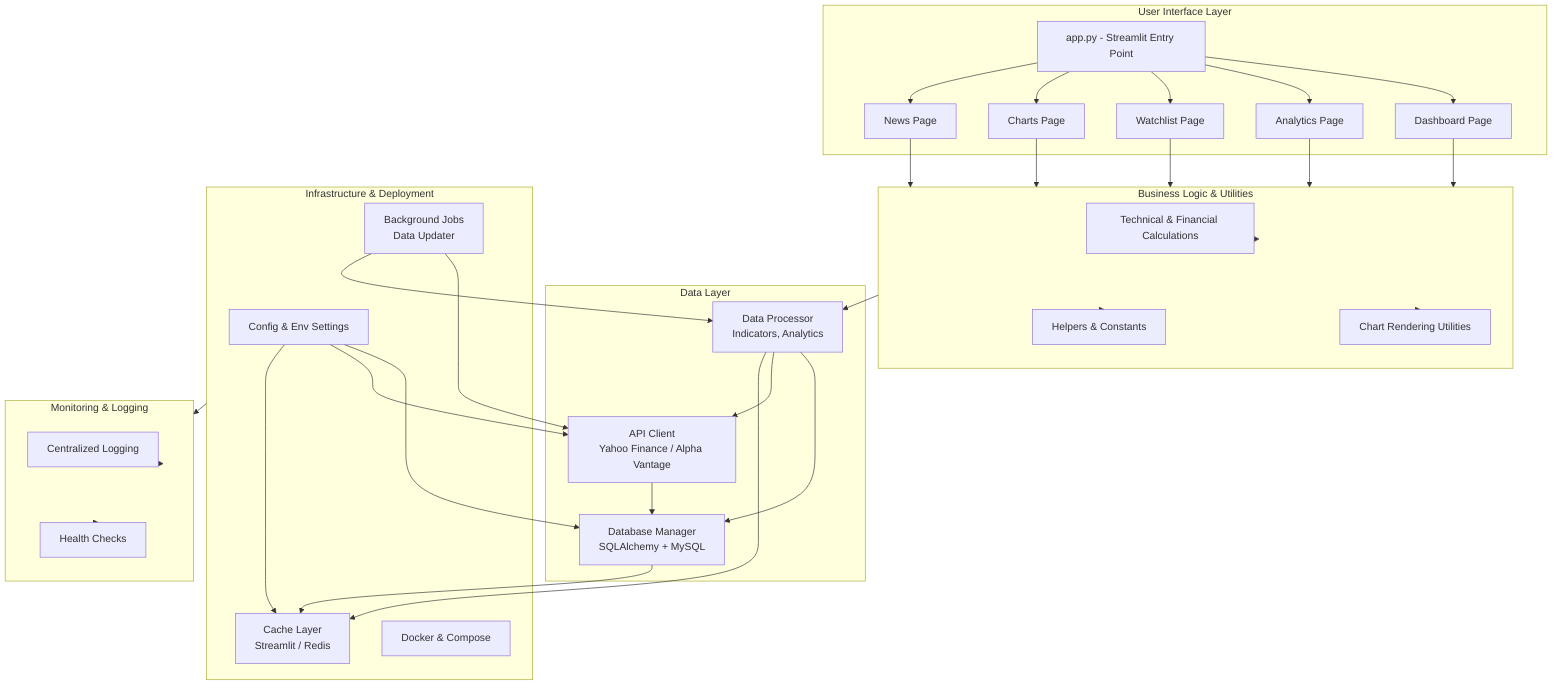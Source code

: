 flowchart TB
    subgraph UI[User Interface Layer]
        APP[app.py - Streamlit Entry Point]
        DASH[Dashboard Page]
        ANALYTICS[Analytics Page]
        WATCHLIST[Watchlist Page]
        CHARTS[Charts Page]
        NEWS[News Page]
    end

    subgraph BL[Business Logic & Utilities]
        CALC[Technical & Financial Calculations]
        CHART_UTILS[Chart Rendering Utilities]
        HELPERS[Helpers & Constants]
    end

    subgraph DATA[Data Layer]
        DBM[Database Manager<br/>SQLAlchemy + MySQL]
        API_CLIENT[API Client<br/>Yahoo Finance / Alpha Vantage]
        DATA_PROC[Data Processor<br/>Indicators, Analytics]
    end

    subgraph INFRA[Infrastructure & Deployment]
        CONFIG[Config & Env Settings]
        CACHE[Cache Layer<br/>Streamlit / Redis]
        SCHED[Background Jobs<br/>Data Updater]
        DOCKER[Docker & Compose]
    end

    subgraph MON[Monitoring & Logging]
        LOGS[Centralized Logging]
        HEALTH[Health Checks]
    end

    %% Connections
    APP --> DASH
    APP --> ANALYTICS
    APP --> WATCHLIST
    APP --> CHARTS
    APP --> NEWS

    DASH --> BL
    ANALYTICS --> BL
    WATCHLIST --> BL
    CHARTS --> BL
    NEWS --> BL

    BL --> CALC
    BL --> CHART_UTILS
    BL --> HELPERS
    BL --> DATA_PROC

    DATA_PROC --> DBM
    DATA_PROC --> API_CLIENT
    API_CLIENT --> DBM

    DBM --> CACHE
    DATA_PROC --> CACHE

    SCHED --> API_CLIENT
    SCHED --> DATA_PROC
    CONFIG --> DBM
    CONFIG --> API_CLIENT
    CONFIG --> CACHE

    INFRA --> MON
    MON --> LOGS
    MON --> HEALTH
